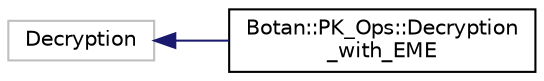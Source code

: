 digraph "Graphical Class Hierarchy"
{
  edge [fontname="Helvetica",fontsize="10",labelfontname="Helvetica",labelfontsize="10"];
  node [fontname="Helvetica",fontsize="10",shape=record];
  rankdir="LR";
  Node596 [label="Decryption",height=0.2,width=0.4,color="grey75", fillcolor="white", style="filled"];
  Node596 -> Node0 [dir="back",color="midnightblue",fontsize="10",style="solid",fontname="Helvetica"];
  Node0 [label="Botan::PK_Ops::Decryption\l_with_EME",height=0.2,width=0.4,color="black", fillcolor="white", style="filled",URL="$class_botan_1_1_p_k___ops_1_1_decryption__with___e_m_e.html"];
}
